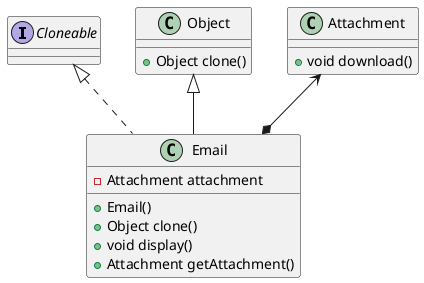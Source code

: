 @startuml 

skinparam DefaultFontName PingFangSC-Regular

interface Cloneable{
}

class Object{
    + Object clone()
}

class Email{
    - Attachment attachment
    + Email()
    + Object clone()
    + void display()
    + Attachment getAttachment()
}

class Attachment{
    + void download()
}

Object <|-- Email
Cloneable <|.. Email
Attachment <--* Email

@enduml